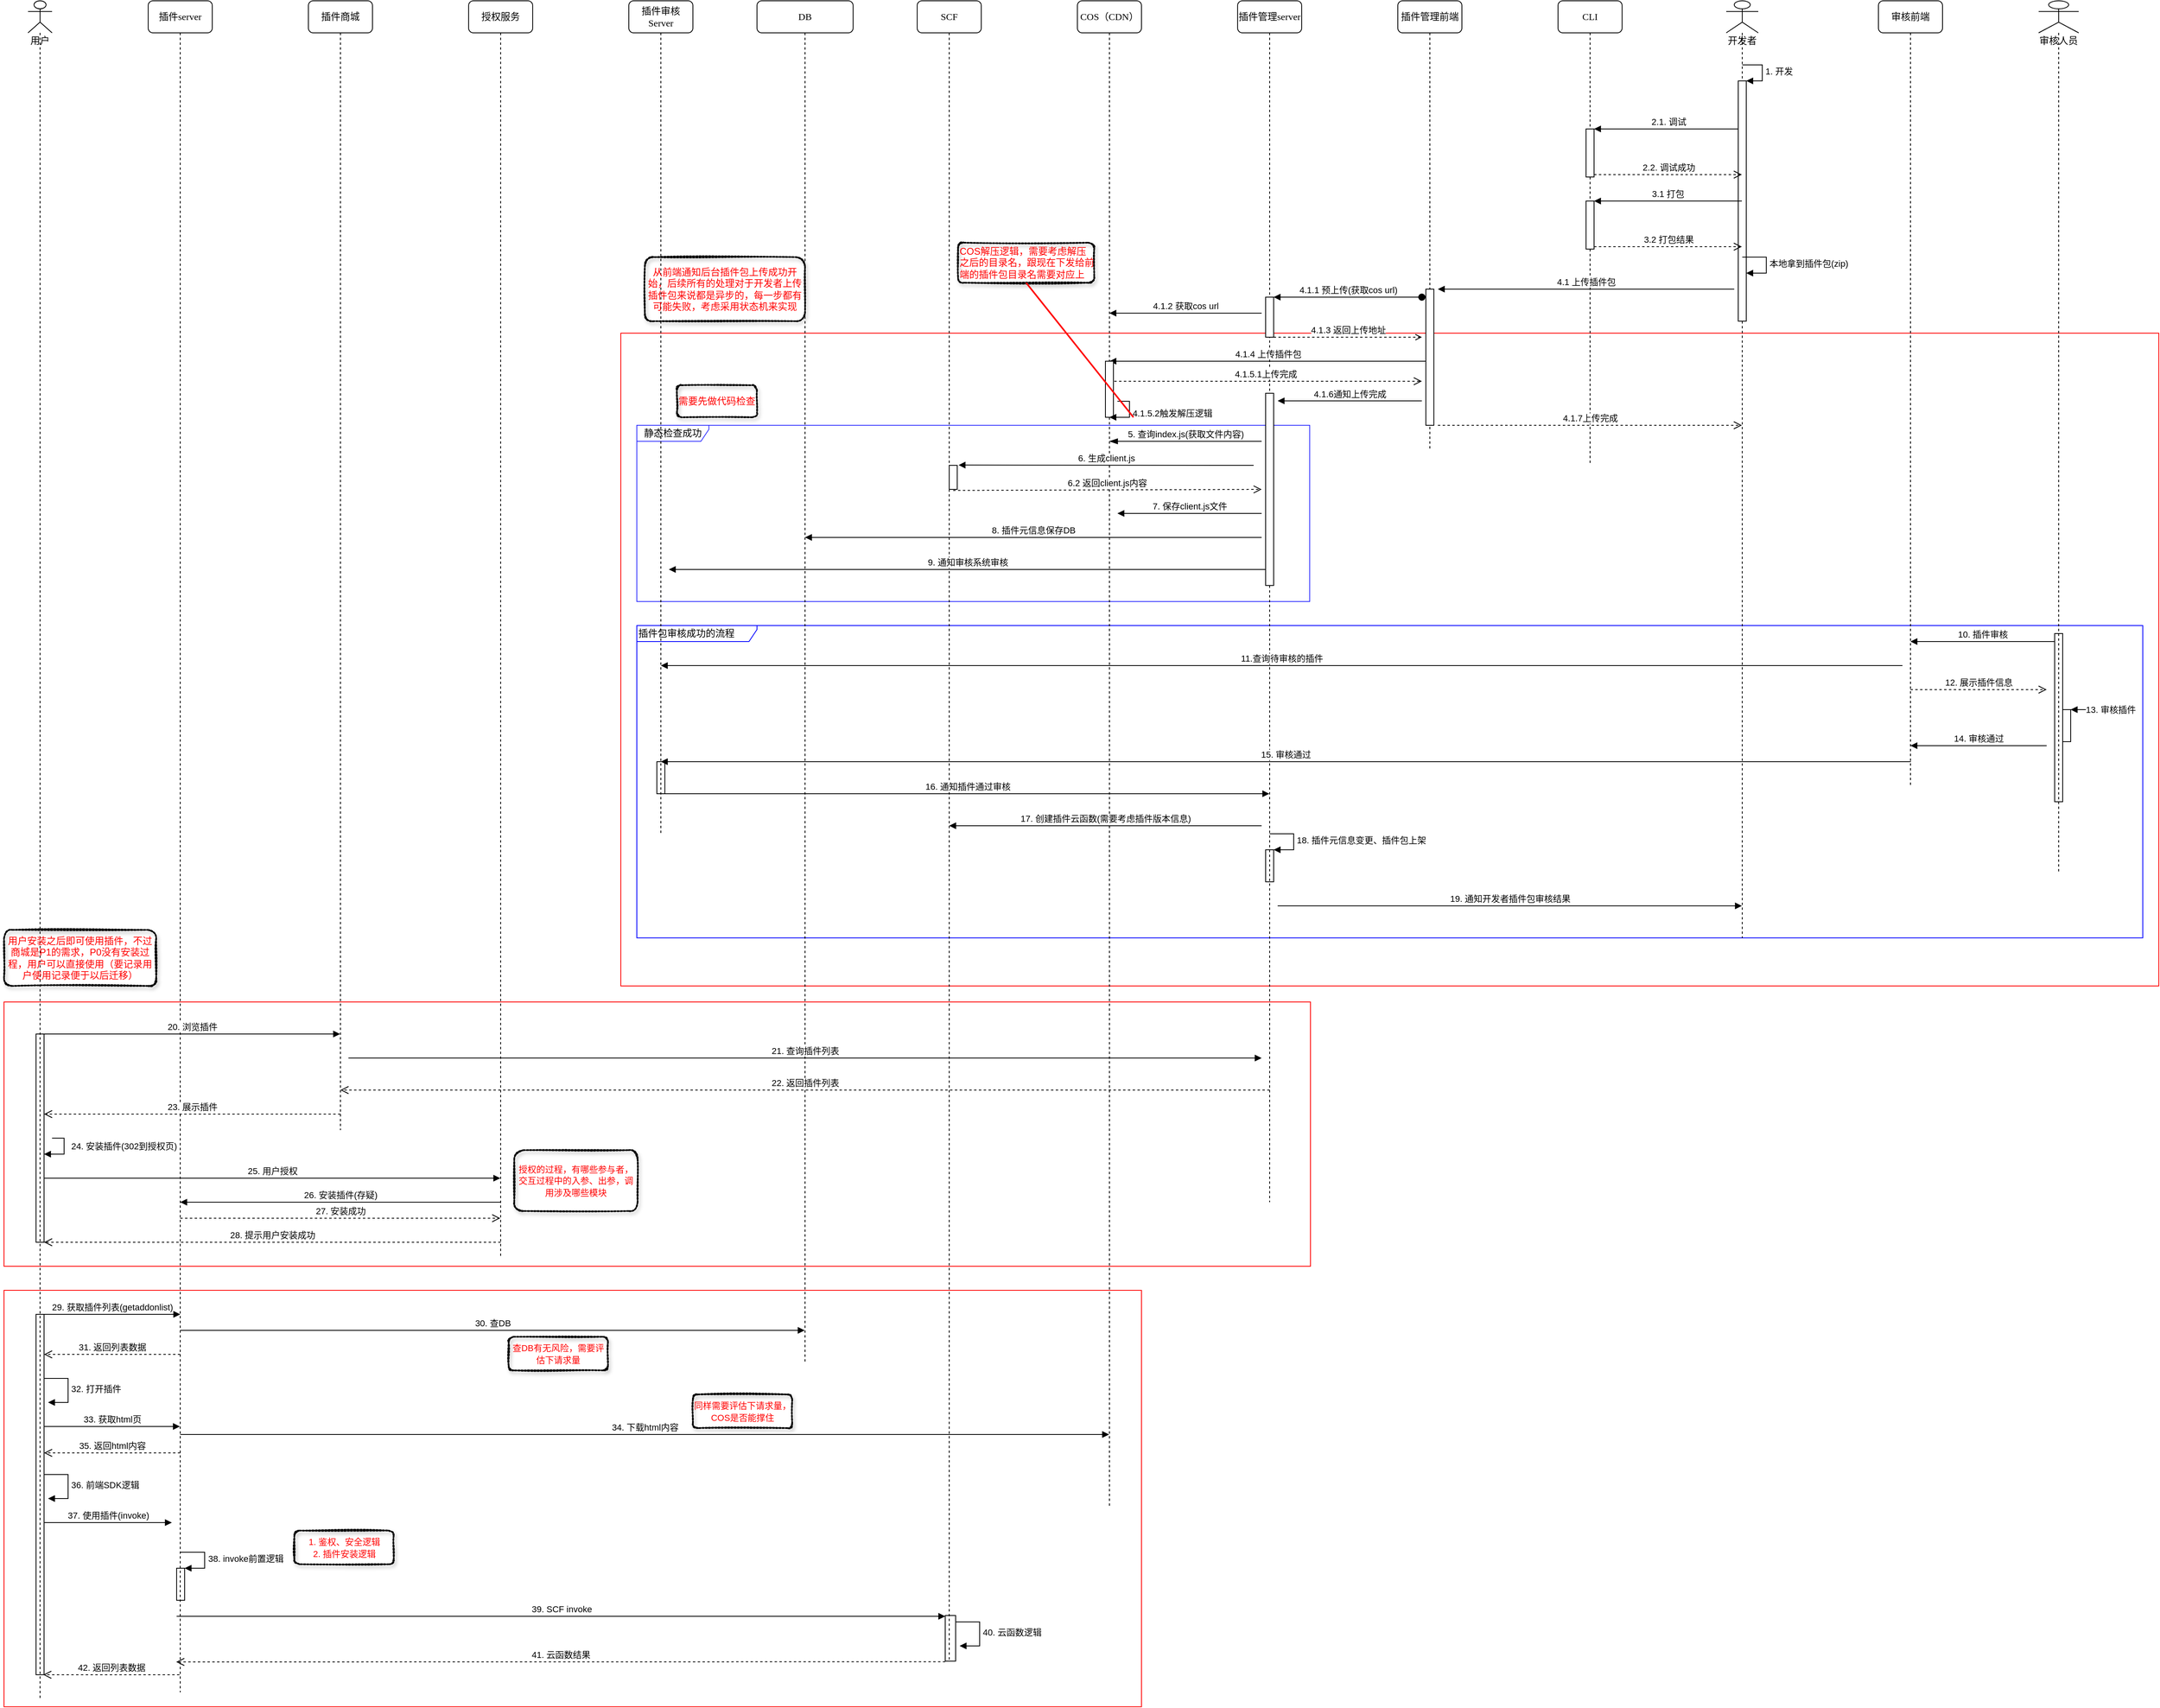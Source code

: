 <mxfile version="14.8.3" type="github" pages="2">
  <diagram name="Page-1" id="13e1069c-82ec-6db2-03f1-153e76fe0fe0">
    <mxGraphModel dx="2929" dy="1129" grid="1" gridSize="10" guides="0" tooltips="1" connect="1" arrows="1" fold="1" page="0" pageScale="1" pageWidth="1100" pageHeight="850" background="none" math="0" shadow="0">
      <root>
        <mxCell id="0" />
        <mxCell id="1" parent="0" />
        <mxCell id="ldka-5FNK_S4JEufgtKj-97" value="" style="rounded=0;whiteSpace=wrap;html=1;fillColor=none;align=left;strokeColor=#FF0000;" vertex="1" parent="1">
          <mxGeometry x="-500" y="1690" width="1420" height="520" as="geometry" />
        </mxCell>
        <mxCell id="ldka-5FNK_S4JEufgtKj-68" value="" style="rounded=0;whiteSpace=wrap;html=1;fillColor=none;align=left;strokeColor=#FF0000;" vertex="1" parent="1">
          <mxGeometry x="-500" y="1330" width="1631" height="330" as="geometry" />
        </mxCell>
        <mxCell id="ldka-5FNK_S4JEufgtKj-46" value="" style="rounded=0;whiteSpace=wrap;html=1;fillColor=none;align=left;strokeColor=#FF0000;" vertex="1" parent="1">
          <mxGeometry x="270" y="495" width="1920" height="815" as="geometry" />
        </mxCell>
        <mxCell id="ldka-5FNK_S4JEufgtKj-45" value="插件包审核成功的流程" style="shape=umlFrame;whiteSpace=wrap;html=1;fillColor=none;align=left;width=150;height=20;strokeColor=#0000FF;" vertex="1" parent="1">
          <mxGeometry x="290" y="860" width="1880" height="390" as="geometry" />
        </mxCell>
        <mxCell id="ldka-5FNK_S4JEufgtKj-20" value="静态检查成功" style="shape=umlFrame;whiteSpace=wrap;html=1;width=90;height=20;strokeColor=#3333FF;" vertex="1" parent="1">
          <mxGeometry x="290" y="610" width="840" height="220" as="geometry" />
        </mxCell>
        <mxCell id="7baba1c4bc27f4b0-2" value="插件server" style="shape=umlLifeline;perimeter=lifelinePerimeter;whiteSpace=wrap;html=1;container=1;collapsible=0;recursiveResize=0;outlineConnect=0;rounded=1;shadow=0;comic=0;labelBackgroundColor=none;strokeWidth=1;fontFamily=Verdana;fontSize=12;align=center;" parent="1" vertex="1">
          <mxGeometry x="-320" y="80" width="80" height="2112" as="geometry" />
        </mxCell>
        <mxCell id="7baba1c4bc27f4b0-3" value="SCF" style="shape=umlLifeline;perimeter=lifelinePerimeter;whiteSpace=wrap;html=1;container=1;collapsible=0;recursiveResize=0;outlineConnect=0;rounded=1;shadow=0;comic=0;labelBackgroundColor=none;strokeWidth=1;fontFamily=Verdana;fontSize=12;align=center;" parent="1" vertex="1">
          <mxGeometry x="640" y="80" width="80" height="2074" as="geometry" />
        </mxCell>
        <mxCell id="7baba1c4bc27f4b0-4" value="COS（CDN）" style="shape=umlLifeline;perimeter=lifelinePerimeter;whiteSpace=wrap;html=1;container=1;collapsible=0;recursiveResize=0;outlineConnect=0;rounded=1;shadow=0;comic=0;labelBackgroundColor=none;strokeWidth=1;fontFamily=Verdana;fontSize=12;align=center;" parent="1" vertex="1">
          <mxGeometry x="840" y="80" width="80" height="1880" as="geometry" />
        </mxCell>
        <mxCell id="7baba1c4bc27f4b0-5" value="插件审核Server" style="shape=umlLifeline;perimeter=lifelinePerimeter;whiteSpace=wrap;html=1;container=1;collapsible=0;recursiveResize=0;outlineConnect=0;rounded=1;shadow=0;comic=0;labelBackgroundColor=none;strokeWidth=1;fontFamily=Verdana;fontSize=12;align=center;" parent="1" vertex="1">
          <mxGeometry x="280" y="80" width="80" height="1040" as="geometry" />
        </mxCell>
        <mxCell id="7baba1c4bc27f4b0-6" value="插件管理server" style="shape=umlLifeline;perimeter=lifelinePerimeter;whiteSpace=wrap;html=1;container=1;collapsible=0;recursiveResize=0;outlineConnect=0;rounded=1;shadow=0;comic=0;labelBackgroundColor=none;strokeWidth=1;fontFamily=Verdana;fontSize=12;align=center;" parent="1" vertex="1">
          <mxGeometry x="1040" y="80" width="80" height="1500" as="geometry" />
        </mxCell>
        <mxCell id="ldka-5FNK_S4JEufgtKj-40" value="17. 创建插件云函数(需要考虑插件版本信息)" style="html=1;verticalAlign=bottom;endArrow=block;strokeColor=#000000;strokeWidth=1;" edge="1" parent="7baba1c4bc27f4b0-6" target="7baba1c4bc27f4b0-3">
          <mxGeometry width="80" relative="1" as="geometry">
            <mxPoint x="30" y="1030" as="sourcePoint" />
            <mxPoint x="110" y="1030" as="targetPoint" />
          </mxGeometry>
        </mxCell>
        <mxCell id="ldka-5FNK_S4JEufgtKj-42" value="" style="html=1;points=[];perimeter=orthogonalPerimeter;strokeColor=#000000;fillColor=none;align=left;" vertex="1" parent="7baba1c4bc27f4b0-6">
          <mxGeometry x="35" y="1060" width="10" height="40" as="geometry" />
        </mxCell>
        <mxCell id="ldka-5FNK_S4JEufgtKj-43" value="18. 插件元信息变更、插件包上架" style="edgeStyle=orthogonalEdgeStyle;html=1;align=left;spacingLeft=2;endArrow=block;rounded=0;entryX=1;entryY=0;strokeColor=#000000;strokeWidth=1;" edge="1" target="ldka-5FNK_S4JEufgtKj-42" parent="7baba1c4bc27f4b0-6">
          <mxGeometry relative="1" as="geometry">
            <mxPoint x="40" y="1040" as="sourcePoint" />
            <Array as="points">
              <mxPoint x="70" y="1040" />
            </Array>
          </mxGeometry>
        </mxCell>
        <mxCell id="HN2Nw33tpEwXZnYEOGIW-1" value="CLI" style="shape=umlLifeline;perimeter=lifelinePerimeter;whiteSpace=wrap;html=1;container=1;collapsible=0;recursiveResize=0;outlineConnect=0;rounded=1;shadow=0;comic=0;labelBackgroundColor=none;strokeWidth=1;fontFamily=Verdana;fontSize=12;align=center;" vertex="1" parent="1">
          <mxGeometry x="1440" y="80" width="80" height="580" as="geometry" />
        </mxCell>
        <mxCell id="HN2Nw33tpEwXZnYEOGIW-15" value="" style="html=1;points=[];perimeter=orthogonalPerimeter;" vertex="1" parent="HN2Nw33tpEwXZnYEOGIW-1">
          <mxGeometry x="35" y="160" width="10" height="60" as="geometry" />
        </mxCell>
        <mxCell id="HN2Nw33tpEwXZnYEOGIW-16" value="2.1. 调试" style="html=1;verticalAlign=bottom;endArrow=block;entryX=1;entryY=0;" edge="1" target="HN2Nw33tpEwXZnYEOGIW-15" parent="HN2Nw33tpEwXZnYEOGIW-1">
          <mxGeometry relative="1" as="geometry">
            <mxPoint x="230" y="160" as="sourcePoint" />
          </mxGeometry>
        </mxCell>
        <mxCell id="HN2Nw33tpEwXZnYEOGIW-19" value="" style="html=1;points=[];perimeter=orthogonalPerimeter;" vertex="1" parent="HN2Nw33tpEwXZnYEOGIW-1">
          <mxGeometry x="35" y="250" width="10" height="60" as="geometry" />
        </mxCell>
        <mxCell id="HN2Nw33tpEwXZnYEOGIW-4" value="用户" style="shape=umlLifeline;participant=umlActor;perimeter=lifelinePerimeter;whiteSpace=wrap;html=1;container=1;collapsible=0;recursiveResize=0;verticalAlign=top;spacingTop=36;outlineConnect=0;" vertex="1" parent="1">
          <mxGeometry x="-470" y="80" width="30" height="2120" as="geometry" />
        </mxCell>
        <mxCell id="ldka-5FNK_S4JEufgtKj-74" value="" style="html=1;points=[];perimeter=orthogonalPerimeter;strokeColor=#000000;fillColor=none;align=left;" vertex="1" parent="HN2Nw33tpEwXZnYEOGIW-4">
          <mxGeometry x="10" y="1640" width="10" height="450" as="geometry" />
        </mxCell>
        <mxCell id="HN2Nw33tpEwXZnYEOGIW-5" value="开发者" style="shape=umlLifeline;participant=umlActor;perimeter=lifelinePerimeter;whiteSpace=wrap;html=1;container=1;collapsible=0;recursiveResize=0;verticalAlign=top;spacingTop=36;outlineConnect=0;" vertex="1" parent="1">
          <mxGeometry x="1650" y="80" width="40" height="1170" as="geometry" />
        </mxCell>
        <mxCell id="HN2Nw33tpEwXZnYEOGIW-7" value="" style="html=1;points=[];perimeter=orthogonalPerimeter;" vertex="1" parent="HN2Nw33tpEwXZnYEOGIW-5">
          <mxGeometry x="15" y="100" width="10" height="300" as="geometry" />
        </mxCell>
        <mxCell id="HN2Nw33tpEwXZnYEOGIW-8" value="1. 开发" style="edgeStyle=orthogonalEdgeStyle;html=1;align=left;spacingLeft=2;endArrow=block;rounded=0;entryX=1;entryY=0;" edge="1" target="HN2Nw33tpEwXZnYEOGIW-7" parent="HN2Nw33tpEwXZnYEOGIW-5">
          <mxGeometry relative="1" as="geometry">
            <mxPoint x="20" y="80" as="sourcePoint" />
            <Array as="points">
              <mxPoint x="45" y="80" />
            </Array>
          </mxGeometry>
        </mxCell>
        <mxCell id="HN2Nw33tpEwXZnYEOGIW-17" value="2.2. 调试成功" style="html=1;verticalAlign=bottom;endArrow=open;dashed=1;endSize=8;exitX=1;exitY=0.95;" edge="1" source="HN2Nw33tpEwXZnYEOGIW-15" parent="1" target="HN2Nw33tpEwXZnYEOGIW-5">
          <mxGeometry relative="1" as="geometry">
            <mxPoint x="1545" y="297" as="targetPoint" />
          </mxGeometry>
        </mxCell>
        <mxCell id="HN2Nw33tpEwXZnYEOGIW-20" value="3.1 打包" style="html=1;verticalAlign=bottom;endArrow=block;entryX=1;entryY=0;" edge="1" target="HN2Nw33tpEwXZnYEOGIW-19" parent="1" source="HN2Nw33tpEwXZnYEOGIW-5">
          <mxGeometry relative="1" as="geometry">
            <mxPoint x="1545" y="330" as="sourcePoint" />
          </mxGeometry>
        </mxCell>
        <mxCell id="HN2Nw33tpEwXZnYEOGIW-21" value="3.2 打包结果" style="html=1;verticalAlign=bottom;endArrow=open;dashed=1;endSize=8;exitX=1;exitY=0.95;" edge="1" source="HN2Nw33tpEwXZnYEOGIW-19" parent="1" target="HN2Nw33tpEwXZnYEOGIW-5">
          <mxGeometry relative="1" as="geometry">
            <mxPoint x="1545" y="387" as="targetPoint" />
          </mxGeometry>
        </mxCell>
        <mxCell id="HN2Nw33tpEwXZnYEOGIW-28" value="插件管理前端" style="shape=umlLifeline;perimeter=lifelinePerimeter;whiteSpace=wrap;html=1;container=1;collapsible=0;recursiveResize=0;outlineConnect=0;rounded=1;shadow=0;comic=0;labelBackgroundColor=none;strokeWidth=1;fontFamily=Verdana;fontSize=12;align=center;" vertex="1" parent="1">
          <mxGeometry x="1240" y="80" width="80" height="560" as="geometry" />
        </mxCell>
        <mxCell id="HN2Nw33tpEwXZnYEOGIW-35" value="" style="html=1;points=[];perimeter=orthogonalPerimeter;" vertex="1" parent="1">
          <mxGeometry x="1275" y="440" width="10" height="170" as="geometry" />
        </mxCell>
        <mxCell id="HN2Nw33tpEwXZnYEOGIW-37" value="本地拿到插件包(zip)" style="edgeStyle=orthogonalEdgeStyle;html=1;align=left;spacingLeft=2;endArrow=block;rounded=0;entryX=1;entryY=0;" edge="1" parent="1">
          <mxGeometry relative="1" as="geometry">
            <mxPoint x="1670" y="400" as="sourcePoint" />
            <Array as="points">
              <mxPoint x="1700" y="400" />
            </Array>
            <mxPoint x="1675" y="420" as="targetPoint" />
          </mxGeometry>
        </mxCell>
        <mxCell id="HN2Nw33tpEwXZnYEOGIW-38" value="4.1 上传插件包" style="html=1;verticalAlign=bottom;endArrow=block;" edge="1" parent="1">
          <mxGeometry width="80" relative="1" as="geometry">
            <mxPoint x="1660" y="440" as="sourcePoint" />
            <mxPoint x="1290" y="440" as="targetPoint" />
          </mxGeometry>
        </mxCell>
        <mxCell id="HN2Nw33tpEwXZnYEOGIW-39" value="" style="html=1;points=[];perimeter=orthogonalPerimeter;" vertex="1" parent="1">
          <mxGeometry x="1075" y="450" width="10" height="50" as="geometry" />
        </mxCell>
        <mxCell id="HN2Nw33tpEwXZnYEOGIW-40" value="4.1.1 预上传(获取cos url)" style="html=1;verticalAlign=bottom;startArrow=oval;endArrow=block;startSize=8;" edge="1" target="HN2Nw33tpEwXZnYEOGIW-39" parent="1">
          <mxGeometry relative="1" as="geometry">
            <mxPoint x="1270" y="450" as="sourcePoint" />
            <Array as="points">
              <mxPoint x="1150" y="450" />
            </Array>
          </mxGeometry>
        </mxCell>
        <mxCell id="HN2Nw33tpEwXZnYEOGIW-41" value="4.1.2 获取cos url" style="html=1;verticalAlign=bottom;endArrow=block;" edge="1" parent="1" target="7baba1c4bc27f4b0-4">
          <mxGeometry width="80" relative="1" as="geometry">
            <mxPoint x="1070" y="470" as="sourcePoint" />
            <mxPoint x="1100" y="460" as="targetPoint" />
            <Array as="points">
              <mxPoint x="1020" y="470" />
            </Array>
          </mxGeometry>
        </mxCell>
        <mxCell id="HN2Nw33tpEwXZnYEOGIW-42" value="4.1.3 返回上传地址" style="html=1;verticalAlign=bottom;endArrow=open;dashed=1;endFill=0;" edge="1" parent="1">
          <mxGeometry width="80" relative="1" as="geometry">
            <mxPoint x="1085" y="500" as="sourcePoint" />
            <mxPoint x="1270" y="500" as="targetPoint" />
          </mxGeometry>
        </mxCell>
        <mxCell id="HN2Nw33tpEwXZnYEOGIW-43" value="4.1.4 上传插件包" style="html=1;verticalAlign=bottom;endArrow=block;" edge="1" parent="1" target="7baba1c4bc27f4b0-4">
          <mxGeometry width="80" relative="1" as="geometry">
            <mxPoint x="1275" y="530" as="sourcePoint" />
            <mxPoint x="1355" y="530" as="targetPoint" />
          </mxGeometry>
        </mxCell>
        <mxCell id="ldka-5FNK_S4JEufgtKj-3" value="4.1.5.1上传完成" style="html=1;verticalAlign=bottom;endArrow=open;dashed=1;endSize=8;strokeColor=#000000;strokeWidth=1;" edge="1" parent="1" source="7baba1c4bc27f4b0-4">
          <mxGeometry relative="1" as="geometry">
            <mxPoint x="890" y="550" as="sourcePoint" />
            <mxPoint x="1270" y="555" as="targetPoint" />
          </mxGeometry>
        </mxCell>
        <mxCell id="ldka-5FNK_S4JEufgtKj-4" value="" style="html=1;points=[];perimeter=orthogonalPerimeter;" vertex="1" parent="1">
          <mxGeometry x="1075" y="570" width="10" height="240" as="geometry" />
        </mxCell>
        <mxCell id="ldka-5FNK_S4JEufgtKj-6" value="" style="html=1;points=[];perimeter=orthogonalPerimeter;" vertex="1" parent="1">
          <mxGeometry x="875" y="530" width="10" height="70" as="geometry" />
        </mxCell>
        <mxCell id="ldka-5FNK_S4JEufgtKj-7" value="4.1.6通知上传完成" style="html=1;verticalAlign=bottom;endArrow=block;strokeColor=#000000;strokeWidth=1;" edge="1" parent="1">
          <mxGeometry width="80" relative="1" as="geometry">
            <mxPoint x="1270" y="579.5" as="sourcePoint" />
            <mxPoint x="1090" y="579.5" as="targetPoint" />
          </mxGeometry>
        </mxCell>
        <mxCell id="ldka-5FNK_S4JEufgtKj-8" value="4.1.7上传完成" style="html=1;verticalAlign=bottom;endArrow=open;dashed=1;endSize=8;strokeColor=#000000;strokeWidth=1;" edge="1" parent="1" target="HN2Nw33tpEwXZnYEOGIW-5">
          <mxGeometry relative="1" as="geometry">
            <mxPoint x="1290" y="610" as="sourcePoint" />
            <mxPoint x="1195" y="610" as="targetPoint" />
          </mxGeometry>
        </mxCell>
        <mxCell id="ldka-5FNK_S4JEufgtKj-11" value="4.1.5.2触发解压逻辑" style="edgeStyle=orthogonalEdgeStyle;html=1;align=left;spacingLeft=2;endArrow=block;rounded=0;entryX=1;entryY=0;strokeColor=#000000;strokeWidth=1;" edge="1" parent="1">
          <mxGeometry relative="1" as="geometry">
            <mxPoint x="890" y="580" as="sourcePoint" />
            <Array as="points">
              <mxPoint x="905" y="580" />
            </Array>
            <mxPoint x="880" y="600" as="targetPoint" />
          </mxGeometry>
        </mxCell>
        <mxCell id="ldka-5FNK_S4JEufgtKj-12" value="5. 查询index.js(获取文件内容)" style="html=1;verticalAlign=bottom;endArrow=blockThin;endSize=8;strokeColor=#000000;strokeWidth=1;endFill=1;" edge="1" parent="1" target="7baba1c4bc27f4b0-4">
          <mxGeometry relative="1" as="geometry">
            <mxPoint x="1070" y="630" as="sourcePoint" />
            <mxPoint x="890" y="630" as="targetPoint" />
          </mxGeometry>
        </mxCell>
        <mxCell id="ldka-5FNK_S4JEufgtKj-13" value="6. 生成client.js" style="html=1;verticalAlign=bottom;endArrow=block;strokeColor=#000000;strokeWidth=1;entryX=1.167;entryY=-0.011;entryDx=0;entryDy=0;entryPerimeter=0;" edge="1" parent="1" target="ldka-5FNK_S4JEufgtKj-15">
          <mxGeometry width="80" relative="1" as="geometry">
            <mxPoint x="1060" y="660" as="sourcePoint" />
            <mxPoint x="690" y="660" as="targetPoint" />
          </mxGeometry>
        </mxCell>
        <mxCell id="ldka-5FNK_S4JEufgtKj-14" value="6.2 返回client.js内容" style="html=1;verticalAlign=bottom;endArrow=open;dashed=1;endSize=8;strokeColor=#000000;strokeWidth=1;exitX=0.5;exitY=1.044;exitDx=0;exitDy=0;exitPerimeter=0;" edge="1" parent="1" source="ldka-5FNK_S4JEufgtKj-15">
          <mxGeometry relative="1" as="geometry">
            <mxPoint x="690" y="690" as="sourcePoint" />
            <mxPoint x="1070" y="690" as="targetPoint" />
          </mxGeometry>
        </mxCell>
        <mxCell id="ldka-5FNK_S4JEufgtKj-15" value="" style="html=1;points=[];perimeter=orthogonalPerimeter;" vertex="1" parent="1">
          <mxGeometry x="680" y="660" width="10" height="30" as="geometry" />
        </mxCell>
        <mxCell id="ldka-5FNK_S4JEufgtKj-16" value="7. 保存client.js文件" style="html=1;verticalAlign=bottom;endArrow=block;strokeColor=#000000;strokeWidth=1;" edge="1" parent="1">
          <mxGeometry width="80" relative="1" as="geometry">
            <mxPoint x="1070" y="720" as="sourcePoint" />
            <mxPoint x="890" y="720" as="targetPoint" />
          </mxGeometry>
        </mxCell>
        <mxCell id="ldka-5FNK_S4JEufgtKj-17" value="8. 插件元信息保存DB" style="html=1;verticalAlign=bottom;endArrow=block;strokeColor=#000000;strokeWidth=1;" edge="1" parent="1" target="ldka-5FNK_S4JEufgtKj-18">
          <mxGeometry width="80" relative="1" as="geometry">
            <mxPoint x="1070" y="750" as="sourcePoint" />
            <mxPoint x="1140" y="750" as="targetPoint" />
          </mxGeometry>
        </mxCell>
        <mxCell id="ldka-5FNK_S4JEufgtKj-18" value="DB" style="shape=umlLifeline;perimeter=lifelinePerimeter;whiteSpace=wrap;html=1;container=1;collapsible=0;recursiveResize=0;outlineConnect=0;rounded=1;shadow=0;comic=0;labelBackgroundColor=none;strokeWidth=1;fontFamily=Verdana;fontSize=12;align=center;" vertex="1" parent="1">
          <mxGeometry x="440" y="80" width="120" height="1700" as="geometry" />
        </mxCell>
        <mxCell id="ldka-5FNK_S4JEufgtKj-19" value="9. 通知审核系统审核" style="html=1;verticalAlign=bottom;endArrow=block;strokeColor=#000000;strokeWidth=1;" edge="1" parent="1">
          <mxGeometry width="80" relative="1" as="geometry">
            <mxPoint x="1075" y="790.0" as="sourcePoint" />
            <mxPoint x="330" y="790" as="targetPoint" />
          </mxGeometry>
        </mxCell>
        <mxCell id="ldka-5FNK_S4JEufgtKj-22" value="&lt;font color=&quot;#ff0000&quot;&gt;需要先做代码检查&lt;/font&gt;" style="text;html=1;fillColor=none;align=center;verticalAlign=middle;whiteSpace=wrap;rounded=1;strokeColor=#000000;strokeWidth=2;dashed=1;dashPattern=1 1;shadow=1;sketch=1;" vertex="1" parent="1">
          <mxGeometry x="340" y="560" width="100" height="40" as="geometry" />
        </mxCell>
        <mxCell id="ldka-5FNK_S4JEufgtKj-23" value="&lt;font color=&quot;#ff0000&quot;&gt;COS解压逻辑，需要考虑解压之后的目录名，跟现在下发给前端的插件包目录名需要对应上&lt;/font&gt;" style="text;html=1;align=left;verticalAlign=middle;whiteSpace=wrap;rounded=1;strokeColor=#000000;dashed=1;dashPattern=1 1;strokeWidth=2;shadow=1;sketch=1;" vertex="1" parent="1">
          <mxGeometry x="691" y="382" width="170" height="50" as="geometry" />
        </mxCell>
        <mxCell id="ldka-5FNK_S4JEufgtKj-24" value="" style="endArrow=none;html=1;strokeWidth=2;exitX=0.5;exitY=1;exitDx=0;exitDy=0;strokeColor=#FF0000;" edge="1" parent="1" source="ldka-5FNK_S4JEufgtKj-23">
          <mxGeometry width="50" height="50" relative="1" as="geometry">
            <mxPoint x="840" y="640" as="sourcePoint" />
            <mxPoint x="910" y="600" as="targetPoint" />
          </mxGeometry>
        </mxCell>
        <mxCell id="ldka-5FNK_S4JEufgtKj-25" value="审核人员" style="shape=umlLifeline;participant=umlActor;perimeter=lifelinePerimeter;whiteSpace=wrap;html=1;container=1;collapsible=0;recursiveResize=0;verticalAlign=top;spacingTop=36;outlineConnect=0;" vertex="1" parent="1">
          <mxGeometry x="2040" y="80" width="50" height="1090" as="geometry" />
        </mxCell>
        <mxCell id="ldka-5FNK_S4JEufgtKj-28" value="审核前端" style="shape=umlLifeline;perimeter=lifelinePerimeter;whiteSpace=wrap;html=1;container=1;collapsible=0;recursiveResize=0;outlineConnect=0;rounded=1;shadow=0;comic=0;labelBackgroundColor=none;strokeWidth=1;fontFamily=Verdana;fontSize=12;align=center;" vertex="1" parent="1">
          <mxGeometry x="1840" y="80" width="80" height="980" as="geometry" />
        </mxCell>
        <mxCell id="ldka-5FNK_S4JEufgtKj-29" value="" style="html=1;points=[];perimeter=orthogonalPerimeter;strokeColor=#000000;fillColor=none;align=left;" vertex="1" parent="1">
          <mxGeometry x="2060" y="870" width="10" height="210" as="geometry" />
        </mxCell>
        <mxCell id="ldka-5FNK_S4JEufgtKj-30" value="10. 插件审核" style="html=1;verticalAlign=bottom;endArrow=block;strokeColor=#000000;strokeWidth=1;" edge="1" parent="1" target="ldka-5FNK_S4JEufgtKj-28">
          <mxGeometry width="80" relative="1" as="geometry">
            <mxPoint x="2060" y="880" as="sourcePoint" />
            <mxPoint x="2140" y="880" as="targetPoint" />
          </mxGeometry>
        </mxCell>
        <mxCell id="ldka-5FNK_S4JEufgtKj-31" value="11.查询待审核的插件" style="html=1;verticalAlign=bottom;endArrow=block;strokeColor=#000000;strokeWidth=1;" edge="1" parent="1" target="7baba1c4bc27f4b0-5">
          <mxGeometry width="80" relative="1" as="geometry">
            <mxPoint x="1870" y="910" as="sourcePoint" />
            <mxPoint x="1950" y="910" as="targetPoint" />
          </mxGeometry>
        </mxCell>
        <mxCell id="ldka-5FNK_S4JEufgtKj-32" value="12. 展示插件信息" style="html=1;verticalAlign=bottom;endArrow=open;dashed=1;endSize=8;strokeColor=#000000;strokeWidth=1;" edge="1" parent="1">
          <mxGeometry relative="1" as="geometry">
            <mxPoint x="1880" y="940" as="sourcePoint" />
            <mxPoint x="2050" y="940" as="targetPoint" />
          </mxGeometry>
        </mxCell>
        <mxCell id="ldka-5FNK_S4JEufgtKj-34" value="13. 审核插件" style="edgeStyle=orthogonalEdgeStyle;html=1;align=left;spacingLeft=2;endArrow=block;rounded=0;entryX=1;entryY=0;strokeColor=#000000;strokeWidth=1;" edge="1" target="ldka-5FNK_S4JEufgtKj-41" parent="1">
          <mxGeometry relative="1" as="geometry">
            <mxPoint x="2070" y="965" as="sourcePoint" />
            <Array as="points">
              <mxPoint x="2100" y="965" />
            </Array>
            <mxPoint x="2075" y="985" as="targetPoint" />
          </mxGeometry>
        </mxCell>
        <mxCell id="ldka-5FNK_S4JEufgtKj-35" value="14. 审核通过" style="html=1;verticalAlign=bottom;endArrow=block;strokeColor=#000000;strokeWidth=1;" edge="1" parent="1" target="ldka-5FNK_S4JEufgtKj-28">
          <mxGeometry width="80" relative="1" as="geometry">
            <mxPoint x="2050" y="1010" as="sourcePoint" />
            <mxPoint x="2130" y="1010" as="targetPoint" />
          </mxGeometry>
        </mxCell>
        <mxCell id="ldka-5FNK_S4JEufgtKj-37" value="15. 审核通过" style="html=1;verticalAlign=bottom;endArrow=block;strokeColor=#000000;strokeWidth=1;" edge="1" parent="1" target="7baba1c4bc27f4b0-5">
          <mxGeometry width="80" relative="1" as="geometry">
            <mxPoint x="1880.5" y="1030" as="sourcePoint" />
            <mxPoint x="1710" y="1030" as="targetPoint" />
          </mxGeometry>
        </mxCell>
        <mxCell id="ldka-5FNK_S4JEufgtKj-38" value="" style="html=1;points=[];perimeter=orthogonalPerimeter;strokeColor=#000000;fillColor=none;align=left;" vertex="1" parent="1">
          <mxGeometry x="315" y="1030" width="10" height="40" as="geometry" />
        </mxCell>
        <mxCell id="ldka-5FNK_S4JEufgtKj-39" value="16. 通知插件通过审核" style="html=1;verticalAlign=bottom;endArrow=block;strokeColor=#000000;strokeWidth=1;" edge="1" parent="1" target="7baba1c4bc27f4b0-6">
          <mxGeometry width="80" relative="1" as="geometry">
            <mxPoint x="325" y="1070" as="sourcePoint" />
            <mxPoint x="405" y="1070" as="targetPoint" />
          </mxGeometry>
        </mxCell>
        <mxCell id="ldka-5FNK_S4JEufgtKj-41" value="" style="html=1;points=[];perimeter=orthogonalPerimeter;strokeColor=#000000;fillColor=none;align=left;" vertex="1" parent="1">
          <mxGeometry x="2070" y="965" width="10" height="40" as="geometry" />
        </mxCell>
        <mxCell id="ldka-5FNK_S4JEufgtKj-44" value="19. 通知开发者插件包审核结果" style="html=1;verticalAlign=bottom;endArrow=block;strokeColor=#000000;strokeWidth=1;" edge="1" parent="1" target="HN2Nw33tpEwXZnYEOGIW-5">
          <mxGeometry width="80" relative="1" as="geometry">
            <mxPoint x="1090" y="1210" as="sourcePoint" />
            <mxPoint x="1155" y="1210" as="targetPoint" />
          </mxGeometry>
        </mxCell>
        <mxCell id="ldka-5FNK_S4JEufgtKj-47" value="&lt;font color=&quot;#ff0000&quot;&gt;从前端通知后台插件包上传成功开始，后续所有的处理对于开发者上传插件包来说都是异步的，每一步都有可能失败，考虑采用&lt;/font&gt;&lt;span style=&quot;color: rgb(255 , 0 , 0)&quot;&gt;状态机来实现&lt;/span&gt;" style="text;html=1;fillColor=none;align=center;verticalAlign=middle;whiteSpace=wrap;rounded=1;strokeColor=#000000;dashed=1;dashPattern=1 1;strokeWidth=2;perimeterSpacing=0;glass=0;shadow=1;sketch=1;" vertex="1" parent="1">
          <mxGeometry x="300" y="400" width="200" height="80" as="geometry" />
        </mxCell>
        <mxCell id="ldka-5FNK_S4JEufgtKj-48" value="插件商城" style="shape=umlLifeline;perimeter=lifelinePerimeter;whiteSpace=wrap;html=1;container=1;collapsible=0;recursiveResize=0;outlineConnect=0;rounded=1;shadow=0;comic=0;labelBackgroundColor=none;strokeWidth=1;fontFamily=Verdana;fontSize=12;align=center;" vertex="1" parent="1">
          <mxGeometry x="-120" y="80" width="80" height="1410" as="geometry" />
        </mxCell>
        <mxCell id="ldka-5FNK_S4JEufgtKj-49" value="20. 浏览插件" style="html=1;verticalAlign=bottom;endArrow=block;strokeColor=#000000;strokeWidth=1;" edge="1" parent="1" target="ldka-5FNK_S4JEufgtKj-48">
          <mxGeometry width="80" relative="1" as="geometry">
            <mxPoint x="-450" y="1370" as="sourcePoint" />
            <mxPoint x="-90" y="1370" as="targetPoint" />
          </mxGeometry>
        </mxCell>
        <mxCell id="ldka-5FNK_S4JEufgtKj-54" value="21. 查询插件列表" style="html=1;verticalAlign=bottom;endArrow=block;strokeColor=#000000;strokeWidth=1;" edge="1" parent="1">
          <mxGeometry width="80" relative="1" as="geometry">
            <mxPoint x="-70" y="1400" as="sourcePoint" />
            <mxPoint x="1070" y="1400" as="targetPoint" />
          </mxGeometry>
        </mxCell>
        <mxCell id="ldka-5FNK_S4JEufgtKj-56" value="22. 返回插件列表" style="html=1;verticalAlign=bottom;endArrow=open;dashed=1;endSize=8;strokeColor=#000000;strokeWidth=1;" edge="1" parent="1" target="ldka-5FNK_S4JEufgtKj-48">
          <mxGeometry relative="1" as="geometry">
            <mxPoint x="1080" y="1440" as="sourcePoint" />
            <mxPoint x="1000" y="1440" as="targetPoint" />
          </mxGeometry>
        </mxCell>
        <mxCell id="ldka-5FNK_S4JEufgtKj-57" value="23. 展示插件" style="html=1;verticalAlign=bottom;endArrow=open;dashed=1;endSize=8;strokeColor=#000000;strokeWidth=1;" edge="1" parent="1">
          <mxGeometry relative="1" as="geometry">
            <mxPoint x="-80" y="1470" as="sourcePoint" />
            <mxPoint x="-450" y="1470" as="targetPoint" />
          </mxGeometry>
        </mxCell>
        <mxCell id="ldka-5FNK_S4JEufgtKj-58" value="" style="html=1;points=[];perimeter=orthogonalPerimeter;fillColor=none;align=left;" vertex="1" parent="1">
          <mxGeometry x="-460" y="1370" width="10" height="260" as="geometry" />
        </mxCell>
        <mxCell id="ldka-5FNK_S4JEufgtKj-59" value="24. 安装插件(302到授权页)" style="edgeStyle=orthogonalEdgeStyle;html=1;align=left;spacingLeft=2;endArrow=block;rounded=0;strokeColor=#000000;strokeWidth=1;" edge="1" parent="1">
          <mxGeometry x="-0.167" y="5" relative="1" as="geometry">
            <mxPoint x="-440" y="1500" as="sourcePoint" />
            <Array as="points">
              <mxPoint x="-425" y="1500" />
              <mxPoint x="-425" y="1520" />
            </Array>
            <mxPoint x="-450" y="1520" as="targetPoint" />
            <mxPoint as="offset" />
          </mxGeometry>
        </mxCell>
        <mxCell id="ldka-5FNK_S4JEufgtKj-60" value="授权服务" style="shape=umlLifeline;perimeter=lifelinePerimeter;whiteSpace=wrap;html=1;container=1;collapsible=0;recursiveResize=0;outlineConnect=0;rounded=1;shadow=0;comic=0;labelBackgroundColor=none;strokeWidth=1;fontFamily=Verdana;fontSize=12;align=center;" vertex="1" parent="1">
          <mxGeometry x="80" y="80" width="80" height="1570" as="geometry" />
        </mxCell>
        <mxCell id="ldka-5FNK_S4JEufgtKj-62" value="25. 用户授权" style="html=1;verticalAlign=bottom;endArrow=block;strokeColor=#000000;strokeWidth=1;" edge="1" parent="1" target="ldka-5FNK_S4JEufgtKj-60">
          <mxGeometry width="80" relative="1" as="geometry">
            <mxPoint x="-450" y="1550" as="sourcePoint" />
            <mxPoint x="-370" y="1550" as="targetPoint" />
          </mxGeometry>
        </mxCell>
        <mxCell id="ldka-5FNK_S4JEufgtKj-63" value="26. 安装插件(存疑)" style="html=1;verticalAlign=bottom;endArrow=block;strokeColor=#000000;strokeWidth=1;" edge="1" parent="1" target="7baba1c4bc27f4b0-2">
          <mxGeometry width="80" relative="1" as="geometry">
            <mxPoint x="120" y="1580" as="sourcePoint" />
            <mxPoint x="-270" y="1580" as="targetPoint" />
          </mxGeometry>
        </mxCell>
        <mxCell id="ldka-5FNK_S4JEufgtKj-64" value="27. 安装成功" style="html=1;verticalAlign=bottom;endArrow=open;dashed=1;endSize=8;strokeColor=#000000;strokeWidth=1;" edge="1" parent="1" target="ldka-5FNK_S4JEufgtKj-60">
          <mxGeometry relative="1" as="geometry">
            <mxPoint x="-280" y="1600" as="sourcePoint" />
            <mxPoint x="-350" y="1600" as="targetPoint" />
          </mxGeometry>
        </mxCell>
        <mxCell id="ldka-5FNK_S4JEufgtKj-65" value="28. 提示用户安装成功" style="html=1;verticalAlign=bottom;endArrow=open;dashed=1;endSize=8;strokeColor=#000000;strokeWidth=1;" edge="1" parent="1">
          <mxGeometry relative="1" as="geometry">
            <mxPoint x="120" y="1630" as="sourcePoint" />
            <mxPoint x="-450" y="1630" as="targetPoint" />
          </mxGeometry>
        </mxCell>
        <mxCell id="ldka-5FNK_S4JEufgtKj-69" value="&lt;font color=&quot;#ff0000&quot;&gt;用户安装之后即可使用插件，不过商城是P1的需求，P0没有安装过程，用户可以直接使用（要记录用户使用记录便于以后迁移）&lt;/font&gt;" style="text;html=1;fillColor=none;align=center;verticalAlign=middle;whiteSpace=wrap;rounded=1;strokeColor=#000000;dashed=1;dashPattern=1 1;strokeWidth=2;shadow=1;sketch=1;" vertex="1" parent="1">
          <mxGeometry x="-500" y="1240" width="190" height="70" as="geometry" />
        </mxCell>
        <mxCell id="ldka-5FNK_S4JEufgtKj-70" value="29. 获取插件列表(getaddonlist)" style="html=1;verticalAlign=bottom;endArrow=block;strokeColor=#000000;strokeWidth=1;" edge="1" parent="1">
          <mxGeometry width="80" relative="1" as="geometry">
            <mxPoint x="-450" y="1720" as="sourcePoint" />
            <mxPoint x="-280" y="1720" as="targetPoint" />
          </mxGeometry>
        </mxCell>
        <mxCell id="ldka-5FNK_S4JEufgtKj-72" value="30. 查DB" style="html=1;verticalAlign=bottom;endArrow=block;strokeColor=#000000;strokeWidth=1;" edge="1" parent="1" target="ldka-5FNK_S4JEufgtKj-18">
          <mxGeometry width="80" relative="1" as="geometry">
            <mxPoint x="-280" y="1740" as="sourcePoint" />
            <mxPoint x="-200" y="1740" as="targetPoint" />
          </mxGeometry>
        </mxCell>
        <mxCell id="ldka-5FNK_S4JEufgtKj-73" value="31. 返回列表数据" style="html=1;verticalAlign=bottom;endArrow=open;dashed=1;endSize=8;strokeColor=#000000;strokeWidth=1;" edge="1" parent="1">
          <mxGeometry relative="1" as="geometry">
            <mxPoint x="-280" y="1770" as="sourcePoint" />
            <mxPoint x="-450" y="1770" as="targetPoint" />
          </mxGeometry>
        </mxCell>
        <mxCell id="ldka-5FNK_S4JEufgtKj-75" value="37. 使用插件(invoke)" style="html=1;verticalAlign=bottom;endArrow=block;strokeColor=#000000;strokeWidth=1;" edge="1" parent="1">
          <mxGeometry width="80" relative="1" as="geometry">
            <mxPoint x="-450" y="1980" as="sourcePoint" />
            <mxPoint x="-290.5" y="1980" as="targetPoint" />
            <Array as="points">
              <mxPoint x="-425" y="1980" />
              <mxPoint x="-393" y="1980" />
            </Array>
          </mxGeometry>
        </mxCell>
        <mxCell id="ldka-5FNK_S4JEufgtKj-76" value="" style="html=1;points=[];perimeter=orthogonalPerimeter;strokeColor=#000000;fillColor=none;align=left;" vertex="1" parent="1">
          <mxGeometry x="-284.5" y="2037" width="10" height="40" as="geometry" />
        </mxCell>
        <mxCell id="ldka-5FNK_S4JEufgtKj-77" value="38. invoke前置逻辑" style="edgeStyle=orthogonalEdgeStyle;html=1;align=left;spacingLeft=2;endArrow=block;rounded=0;entryX=1;entryY=0;strokeColor=#000000;strokeWidth=1;" edge="1" target="ldka-5FNK_S4JEufgtKj-76" parent="1">
          <mxGeometry relative="1" as="geometry">
            <mxPoint x="-279.5" y="2017" as="sourcePoint" />
            <Array as="points">
              <mxPoint x="-249.5" y="2017" />
            </Array>
          </mxGeometry>
        </mxCell>
        <mxCell id="ldka-5FNK_S4JEufgtKj-78" value="39. SCF invoke" style="html=1;verticalAlign=bottom;endArrow=block;strokeColor=#000000;strokeWidth=1;" edge="1" parent="1">
          <mxGeometry width="80" relative="1" as="geometry">
            <mxPoint x="-284.5" y="2097" as="sourcePoint" />
            <mxPoint x="675" y="2097" as="targetPoint" />
          </mxGeometry>
        </mxCell>
        <mxCell id="ldka-5FNK_S4JEufgtKj-79" value="41. 云函数结果" style="html=1;verticalAlign=bottom;endArrow=open;dashed=1;endSize=8;strokeColor=#000000;strokeWidth=1;exitX=0;exitY=1.013;exitDx=0;exitDy=0;exitPerimeter=0;" edge="1" parent="1" source="ldka-5FNK_S4JEufgtKj-83">
          <mxGeometry relative="1" as="geometry">
            <mxPoint x="665.5" y="2177" as="sourcePoint" />
            <mxPoint x="-285" y="2154" as="targetPoint" />
          </mxGeometry>
        </mxCell>
        <mxCell id="ldka-5FNK_S4JEufgtKj-81" value="40. 云函数逻辑" style="edgeStyle=orthogonalEdgeStyle;html=1;align=left;spacingLeft=2;endArrow=block;rounded=0;entryX=1;entryY=0;strokeColor=#000000;strokeWidth=1;" edge="1" parent="1">
          <mxGeometry relative="1" as="geometry">
            <mxPoint x="688" y="2104" as="sourcePoint" />
            <Array as="points">
              <mxPoint x="718" y="2104" />
              <mxPoint x="718" y="2134" />
            </Array>
            <mxPoint x="693" y="2134" as="targetPoint" />
          </mxGeometry>
        </mxCell>
        <mxCell id="ldka-5FNK_S4JEufgtKj-83" value="" style="html=1;points=[];perimeter=orthogonalPerimeter;strokeColor=#000000;fillColor=none;align=left;" vertex="1" parent="1">
          <mxGeometry x="675" y="2096" width="13" height="57" as="geometry" />
        </mxCell>
        <mxCell id="ldka-5FNK_S4JEufgtKj-84" value="42. 返回列表数据" style="html=1;verticalAlign=bottom;endArrow=open;dashed=1;endSize=8;strokeColor=#000000;strokeWidth=1;" edge="1" parent="1">
          <mxGeometry relative="1" as="geometry">
            <mxPoint x="-281" y="2170" as="sourcePoint" />
            <mxPoint x="-451" y="2170" as="targetPoint" />
          </mxGeometry>
        </mxCell>
        <mxCell id="ldka-5FNK_S4JEufgtKj-87" value="&lt;span style=&quot;font-size: 11px ; text-align: left&quot;&gt;&lt;font color=&quot;#ff0000&quot;&gt;1. 鉴权、安全逻辑&lt;br&gt;2. 插件安装逻辑&lt;/font&gt;&lt;br&gt;&lt;/span&gt;" style="text;html=1;fillColor=none;align=center;verticalAlign=middle;whiteSpace=wrap;rounded=1;strokeColor=#000000;dashed=1;dashPattern=1 1;strokeWidth=2;shadow=1;sketch=1;" vertex="1" parent="1">
          <mxGeometry x="-137.5" y="1990" width="124" height="42" as="geometry" />
        </mxCell>
        <mxCell id="ldka-5FNK_S4JEufgtKj-88" value="&lt;span style=&quot;font-size: 11px ; text-align: left&quot;&gt;&lt;font color=&quot;#ff0000&quot;&gt;查DB有无风险，需要评估下请求量&lt;/font&gt;&lt;br&gt;&lt;/span&gt;" style="text;html=1;fillColor=none;align=center;verticalAlign=middle;whiteSpace=wrap;rounded=1;strokeColor=#000000;dashed=1;dashPattern=1 1;strokeWidth=2;shadow=1;sketch=1;" vertex="1" parent="1">
          <mxGeometry x="130" y="1748" width="124" height="42" as="geometry" />
        </mxCell>
        <mxCell id="ldka-5FNK_S4JEufgtKj-89" value="&lt;span style=&quot;font-size: 11px ; text-align: left&quot;&gt;&lt;font color=&quot;#ff0000&quot;&gt;授权的过程，有哪些参与者，交互过程中的入参、出参，调用涉及哪些模块&lt;/font&gt;&lt;br&gt;&lt;/span&gt;" style="text;html=1;fillColor=none;align=center;verticalAlign=middle;whiteSpace=wrap;rounded=1;strokeColor=#000000;dashed=1;dashPattern=1 1;strokeWidth=2;shadow=1;sketch=1;" vertex="1" parent="1">
          <mxGeometry x="137" y="1515" width="154" height="76" as="geometry" />
        </mxCell>
        <mxCell id="ldka-5FNK_S4JEufgtKj-91" value="32. 打开插件" style="edgeStyle=orthogonalEdgeStyle;html=1;align=left;spacingLeft=2;endArrow=block;rounded=0;entryX=1;entryY=0;strokeColor=#000000;strokeWidth=1;" edge="1" parent="1">
          <mxGeometry relative="1" as="geometry">
            <mxPoint x="-450" y="1800" as="sourcePoint" />
            <Array as="points">
              <mxPoint x="-420" y="1800" />
              <mxPoint x="-420" y="1830" />
            </Array>
            <mxPoint x="-445" y="1830" as="targetPoint" />
          </mxGeometry>
        </mxCell>
        <mxCell id="ldka-5FNK_S4JEufgtKj-92" value="33. 获取html页" style="html=1;verticalAlign=bottom;endArrow=block;strokeColor=#000000;strokeWidth=1;" edge="1" parent="1" target="7baba1c4bc27f4b0-2">
          <mxGeometry width="80" relative="1" as="geometry">
            <mxPoint x="-450" y="1860" as="sourcePoint" />
            <mxPoint x="-290.5" y="1860" as="targetPoint" />
            <Array as="points">
              <mxPoint x="-425" y="1860" />
              <mxPoint x="-393" y="1860" />
            </Array>
          </mxGeometry>
        </mxCell>
        <mxCell id="ldka-5FNK_S4JEufgtKj-93" value="34. 下载html内容" style="html=1;verticalAlign=bottom;endArrow=block;strokeWidth=1;" edge="1" parent="1" target="7baba1c4bc27f4b0-4">
          <mxGeometry width="80" relative="1" as="geometry">
            <mxPoint x="-280" y="1870" as="sourcePoint" />
            <mxPoint x="-200" y="1870" as="targetPoint" />
          </mxGeometry>
        </mxCell>
        <mxCell id="ldka-5FNK_S4JEufgtKj-94" value="35. 返回html内容" style="html=1;verticalAlign=bottom;endArrow=open;dashed=1;endSize=8;strokeColor=#000000;strokeWidth=1;" edge="1" parent="1">
          <mxGeometry relative="1" as="geometry">
            <mxPoint x="-280" y="1893" as="sourcePoint" />
            <mxPoint x="-450" y="1893" as="targetPoint" />
          </mxGeometry>
        </mxCell>
        <mxCell id="ldka-5FNK_S4JEufgtKj-95" value="36. 前端SDK逻辑" style="edgeStyle=orthogonalEdgeStyle;html=1;align=left;spacingLeft=2;endArrow=block;rounded=0;entryX=1;entryY=0;strokeColor=#000000;strokeWidth=1;" edge="1" parent="1">
          <mxGeometry relative="1" as="geometry">
            <mxPoint x="-450" y="1920" as="sourcePoint" />
            <Array as="points">
              <mxPoint x="-420" y="1920" />
              <mxPoint x="-420" y="1950" />
            </Array>
            <mxPoint x="-445" y="1950" as="targetPoint" />
          </mxGeometry>
        </mxCell>
        <mxCell id="ldka-5FNK_S4JEufgtKj-99" value="&lt;span style=&quot;font-size: 11px ; text-align: left&quot;&gt;&lt;font color=&quot;#ff0000&quot;&gt;同样需要评估下请求量，COS是否能撑住&lt;/font&gt;&lt;br&gt;&lt;/span&gt;" style="text;html=1;fillColor=none;align=center;verticalAlign=middle;whiteSpace=wrap;rounded=1;strokeColor=#000000;dashed=1;dashPattern=1 1;strokeWidth=2;shadow=1;sketch=1;" vertex="1" parent="1">
          <mxGeometry x="360" y="1820" width="124" height="42" as="geometry" />
        </mxCell>
      </root>
    </mxGraphModel>
  </diagram>
  <diagram id="MReGTqcURHO1EXwGwA-r" name="Page-2">
    <mxGraphModel dx="1186" dy="661" grid="0" gridSize="10" guides="1" tooltips="1" connect="1" arrows="1" fold="0" page="0" pageScale="1" pageWidth="827" pageHeight="1169" math="0" shadow="0">
      <root>
        <mxCell id="xL4jIzd0NPuV34EByVlt-0" />
        <mxCell id="xL4jIzd0NPuV34EByVlt-1" parent="xL4jIzd0NPuV34EByVlt-0" />
        <mxCell id="xL4jIzd0NPuV34EByVlt-17" value="TSW" style="rounded=0;whiteSpace=wrap;html=1;" vertex="1" parent="xL4jIzd0NPuV34EByVlt-1">
          <mxGeometry x="150" y="240" width="570" height="30" as="geometry" />
        </mxCell>
        <mxCell id="xL4jIzd0NPuV34EByVlt-15" value="" style="rounded=1;whiteSpace=wrap;html=1;dashed=1;" vertex="1" parent="xL4jIzd0NPuV34EByVlt-1">
          <mxGeometry x="760" y="155" width="210" height="65" as="geometry" />
        </mxCell>
        <mxCell id="xL4jIzd0NPuV34EByVlt-7" value="" style="rounded=1;whiteSpace=wrap;html=1;dashed=1;" vertex="1" parent="xL4jIzd0NPuV34EByVlt-1">
          <mxGeometry x="150" y="155" width="570" height="65" as="geometry" />
        </mxCell>
        <mxCell id="xL4jIzd0NPuV34EByVlt-2" value="QQ" style="rounded=0;whiteSpace=wrap;html=1;" vertex="1" parent="xL4jIzd0NPuV34EByVlt-1">
          <mxGeometry x="160" y="170" width="80" height="30" as="geometry" />
        </mxCell>
        <mxCell id="xL4jIzd0NPuV34EByVlt-3" value="微信" style="rounded=0;whiteSpace=wrap;html=1;" vertex="1" parent="xL4jIzd0NPuV34EByVlt-1">
          <mxGeometry x="250" y="170" width="80" height="30" as="geometry" />
        </mxCell>
        <mxCell id="xL4jIzd0NPuV34EByVlt-4" value="Iddas" style="rounded=0;whiteSpace=wrap;html=1;" vertex="1" parent="xL4jIzd0NPuV34EByVlt-1">
          <mxGeometry x="400" y="172.5" width="80" height="30" as="geometry" />
        </mxCell>
        <mxCell id="xL4jIzd0NPuV34EByVlt-5" value="企业微信" style="rounded=0;whiteSpace=wrap;html=1;" vertex="1" parent="xL4jIzd0NPuV34EByVlt-1">
          <mxGeometry x="590" y="170" width="80" height="30" as="geometry" />
        </mxCell>
        <mxCell id="xL4jIzd0NPuV34EByVlt-6" value="企业微信结合板" style="rounded=0;whiteSpace=wrap;html=1;" vertex="1" parent="xL4jIzd0NPuV34EByVlt-1">
          <mxGeometry x="810" y="170" width="90" height="30" as="geometry" />
        </mxCell>
        <mxCell id="xL4jIzd0NPuV34EByVlt-8" value="" style="endArrow=none;dashed=1;html=1;" edge="1" parent="xL4jIzd0NPuV34EByVlt-1">
          <mxGeometry width="50" height="50" relative="1" as="geometry">
            <mxPoint x="350" y="850" as="sourcePoint" />
            <mxPoint x="350" y="140" as="targetPoint" />
          </mxGeometry>
        </mxCell>
        <mxCell id="xL4jIzd0NPuV34EByVlt-9" value="" style="endArrow=none;html=1;strokeWidth=5;strokeColor=#FF0080;" edge="1" parent="xL4jIzd0NPuV34EByVlt-1">
          <mxGeometry width="50" height="50" relative="1" as="geometry">
            <mxPoint x="540" y="850" as="sourcePoint" />
            <mxPoint x="540" y="140" as="targetPoint" />
          </mxGeometry>
        </mxCell>
        <mxCell id="xL4jIzd0NPuV34EByVlt-10" value="" style="endArrow=classic;html=1;" edge="1" parent="xL4jIzd0NPuV34EByVlt-1">
          <mxGeometry width="50" height="50" relative="1" as="geometry">
            <mxPoint x="410" y="80" as="sourcePoint" />
            <mxPoint x="410" y="120" as="targetPoint" />
          </mxGeometry>
        </mxCell>
        <mxCell id="xL4jIzd0NPuV34EByVlt-11" value="&lt;font style=&quot;font-size: 17px&quot;&gt;docs.qq.com&lt;/font&gt;" style="text;html=1;strokeColor=none;fillColor=none;align=center;verticalAlign=middle;whiteSpace=wrap;rounded=0;dashed=1;" vertex="1" parent="xL4jIzd0NPuV34EByVlt-1">
          <mxGeometry x="380" y="50" width="80" height="20" as="geometry" />
        </mxCell>
        <mxCell id="xL4jIzd0NPuV34EByVlt-12" value="&lt;span style=&quot;font-size: 17px&quot;&gt;doc.weixin.qq.com&lt;/span&gt;" style="text;html=1;strokeColor=none;fillColor=none;align=center;verticalAlign=middle;whiteSpace=wrap;rounded=0;dashed=1;" vertex="1" parent="xL4jIzd0NPuV34EByVlt-1">
          <mxGeometry x="815" y="50" width="80" height="20" as="geometry" />
        </mxCell>
        <mxCell id="xL4jIzd0NPuV34EByVlt-13" value="" style="endArrow=classic;html=1;" edge="1" parent="xL4jIzd0NPuV34EByVlt-1">
          <mxGeometry width="50" height="50" relative="1" as="geometry">
            <mxPoint x="850" y="80" as="sourcePoint" />
            <mxPoint x="850" y="130" as="targetPoint" />
          </mxGeometry>
        </mxCell>
        <mxCell id="xL4jIzd0NPuV34EByVlt-14" value="&lt;font style=&quot;font-size: 15px&quot; color=&quot;#cc0000&quot;&gt;&lt;b&gt;web/app/pc&lt;/b&gt;&lt;/font&gt;" style="text;html=1;strokeColor=none;fillColor=none;align=center;verticalAlign=middle;whiteSpace=wrap;rounded=0;dashed=1;" vertex="1" parent="xL4jIzd0NPuV34EByVlt-1">
          <mxGeometry x="190" y="130" width="40" height="20" as="geometry" />
        </mxCell>
        <mxCell id="xL4jIzd0NPuV34EByVlt-16" value="&lt;font color=&quot;#cc0000&quot;&gt;&lt;span style=&quot;font-size: 15px&quot;&gt;&lt;b&gt;企业微信Native&lt;/b&gt;&lt;/span&gt;&lt;/font&gt;" style="text;html=1;strokeColor=none;fillColor=none;align=center;verticalAlign=middle;whiteSpace=wrap;rounded=0;dashed=1;" vertex="1" parent="xL4jIzd0NPuV34EByVlt-1">
          <mxGeometry x="790" y="130" width="120" height="20" as="geometry" />
        </mxCell>
        <mxCell id="xL4jIzd0NPuV34EByVlt-19" value="BFF" style="rounded=0;whiteSpace=wrap;html=1;" vertex="1" parent="xL4jIzd0NPuV34EByVlt-1">
          <mxGeometry x="150" y="280" width="180" height="30" as="geometry" />
        </mxCell>
        <mxCell id="xL4jIzd0NPuV34EByVlt-20" value="BFF" style="rounded=0;whiteSpace=wrap;html=1;" vertex="1" parent="xL4jIzd0NPuV34EByVlt-1">
          <mxGeometry x="360" y="280" width="170" height="30" as="geometry" />
        </mxCell>
        <mxCell id="xL4jIzd0NPuV34EByVlt-21" value="BFF" style="rounded=0;whiteSpace=wrap;html=1;" vertex="1" parent="xL4jIzd0NPuV34EByVlt-1">
          <mxGeometry x="550" y="280" width="170" height="30" as="geometry" />
        </mxCell>
        <mxCell id="xL4jIzd0NPuV34EByVlt-22" value="Gateway" style="rounded=0;whiteSpace=wrap;html=1;" vertex="1" parent="xL4jIzd0NPuV34EByVlt-1">
          <mxGeometry x="150" y="350" width="180" height="30" as="geometry" />
        </mxCell>
        <mxCell id="xL4jIzd0NPuV34EByVlt-23" value="Gateway" style="rounded=0;whiteSpace=wrap;html=1;" vertex="1" parent="xL4jIzd0NPuV34EByVlt-1">
          <mxGeometry x="360" y="350" width="170" height="30" as="geometry" />
        </mxCell>
        <mxCell id="xL4jIzd0NPuV34EByVlt-24" value="Gateway" style="rounded=0;whiteSpace=wrap;html=1;" vertex="1" parent="xL4jIzd0NPuV34EByVlt-1">
          <mxGeometry x="550" y="350" width="427" height="30" as="geometry" />
        </mxCell>
        <mxCell id="xL4jIzd0NPuV34EByVlt-26" value="MicroService" style="rounded=0;whiteSpace=wrap;html=1;" vertex="1" parent="xL4jIzd0NPuV34EByVlt-1">
          <mxGeometry x="150" y="410" width="180" height="130" as="geometry" />
        </mxCell>
        <mxCell id="xL4jIzd0NPuV34EByVlt-27" value="MicroService" style="rounded=0;whiteSpace=wrap;html=1;" vertex="1" parent="xL4jIzd0NPuV34EByVlt-1">
          <mxGeometry x="360" y="410" width="170" height="130" as="geometry" />
        </mxCell>
        <mxCell id="xL4jIzd0NPuV34EByVlt-28" value="MicroService" style="rounded=0;whiteSpace=wrap;html=1;" vertex="1" parent="xL4jIzd0NPuV34EByVlt-1">
          <mxGeometry x="550" y="410" width="427" height="130" as="geometry" />
        </mxCell>
        <mxCell id="xL4jIzd0NPuV34EByVlt-30" value="腾讯云" style="ellipse;shape=cloud;whiteSpace=wrap;html=1;" vertex="1" parent="xL4jIzd0NPuV34EByVlt-1">
          <mxGeometry x="170" y="635" width="120" height="80" as="geometry" />
        </mxCell>
        <mxCell id="xL4jIzd0NPuV34EByVlt-31" value="腾讯云" style="ellipse;shape=cloud;whiteSpace=wrap;html=1;" vertex="1" parent="xL4jIzd0NPuV34EByVlt-1">
          <mxGeometry x="375" y="635" width="120" height="80" as="geometry" />
        </mxCell>
        <mxCell id="xL4jIzd0NPuV34EByVlt-32" value="微信云" style="ellipse;shape=cloud;whiteSpace=wrap;html=1;" vertex="1" parent="xL4jIzd0NPuV34EByVlt-1">
          <mxGeometry x="575" y="630" width="335" height="80" as="geometry" />
        </mxCell>
        <mxCell id="xL4jIzd0NPuV34EByVlt-35" value="" style="curved=1;endArrow=classic;html=1;fillColor=#f8cecc;strokeColor=#FF0080;" edge="1" parent="xL4jIzd0NPuV34EByVlt-1">
          <mxGeometry width="50" height="50" relative="1" as="geometry">
            <mxPoint x="600" y="150" as="sourcePoint" />
            <mxPoint x="650" y="150" as="targetPoint" />
            <Array as="points">
              <mxPoint x="620" y="280" />
              <mxPoint x="640" y="230" />
            </Array>
          </mxGeometry>
        </mxCell>
        <mxCell id="xL4jIzd0NPuV34EByVlt-36" value="" style="endArrow=classic;html=1;strokeColor=#FF0080;" edge="1" parent="xL4jIzd0NPuV34EByVlt-1">
          <mxGeometry width="50" height="50" relative="1" as="geometry">
            <mxPoint x="560" y="790" as="sourcePoint" />
            <mxPoint x="940" y="790" as="targetPoint" />
          </mxGeometry>
        </mxCell>
        <mxCell id="xL4jIzd0NPuV34EByVlt-37" value="&lt;font style=&quot;font-size: 19px&quot; color=&quot;#ff0080&quot;&gt;微文档团队&lt;/font&gt;" style="edgeLabel;html=1;align=center;verticalAlign=middle;resizable=0;points=[];" vertex="1" connectable="0" parent="xL4jIzd0NPuV34EByVlt-36">
          <mxGeometry x="-0.353" relative="1" as="geometry">
            <mxPoint x="60" as="offset" />
          </mxGeometry>
        </mxCell>
        <mxCell id="xL4jIzd0NPuV34EByVlt-39" value="" style="endArrow=classic;html=1;strokeColor=#FF0080;" edge="1" parent="xL4jIzd0NPuV34EByVlt-1">
          <mxGeometry width="50" height="50" relative="1" as="geometry">
            <mxPoint x="530" y="790" as="sourcePoint" />
            <mxPoint x="110" y="790" as="targetPoint" />
          </mxGeometry>
        </mxCell>
        <mxCell id="xL4jIzd0NPuV34EByVlt-40" value="&lt;font color=&quot;#ff0080&quot;&gt;&lt;span style=&quot;font-size: 19px&quot;&gt;腾讯文档团队&lt;/span&gt;&lt;/font&gt;" style="edgeLabel;html=1;align=center;verticalAlign=middle;resizable=0;points=[];" vertex="1" connectable="0" parent="xL4jIzd0NPuV34EByVlt-39">
          <mxGeometry x="-0.353" relative="1" as="geometry">
            <mxPoint x="-54" as="offset" />
          </mxGeometry>
        </mxCell>
      </root>
    </mxGraphModel>
  </diagram>
</mxfile>
